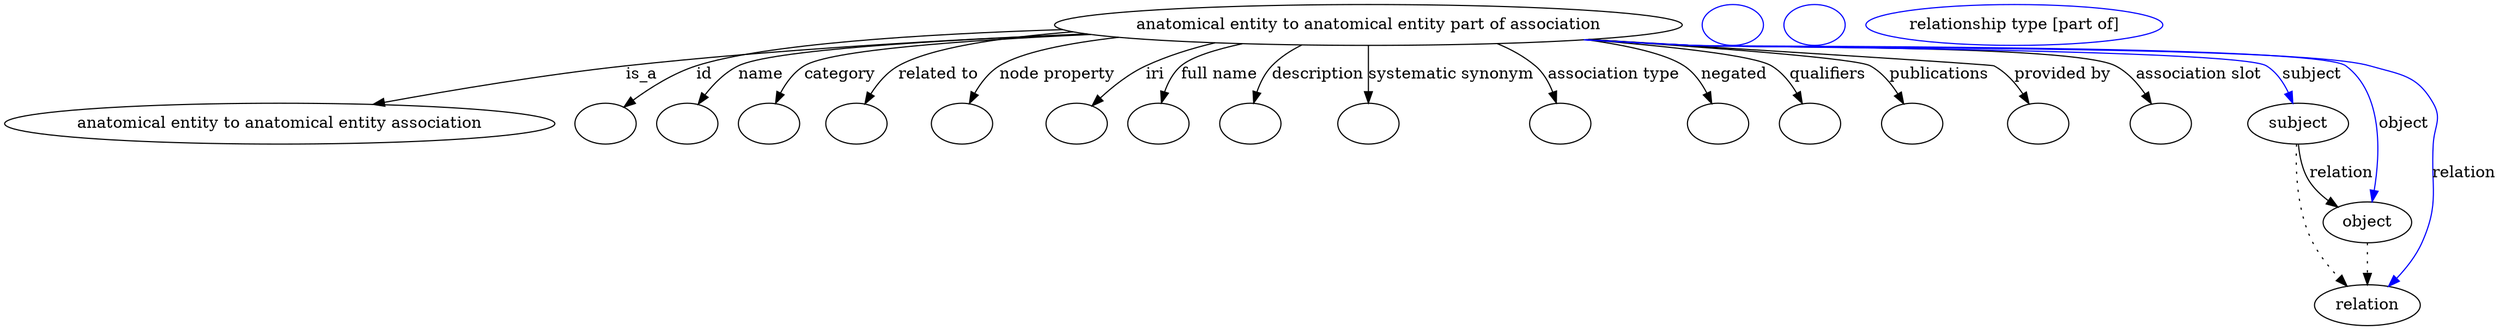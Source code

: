 digraph {
	graph [bb="0,0,1818,281"];
	node [label="\N"];
	"anatomical entity to anatomical entity part of association"	 [height=0.5,
		label="anatomical entity to anatomical entity part of association",
		pos="1002.2,263",
		width=5.8539];
	"anatomical entity to anatomical entity association"	 [height=0.5,
		pos="185.2,177",
		width=5.1445];
	"anatomical entity to anatomical entity part of association" -> "anatomical entity to anatomical entity association"	 [label=is_a,
		lp="461.48,220",
		pos="e,259.48,193.55 807.3,256.1 701.24,250.89 567.91,241.98 449.65,227 388.9,219.31 321.05,206.39 269.28,195.61"];
	id	 [color=black,
		height=0.5,
		label="",
		pos="415.2,177",
		width=0.75];
	"anatomical entity to anatomical entity part of association" -> id	 [color=black,
		label=id,
		lp="517.65,220",
		pos="e,434.46,190.03 804.85,256.6 693.17,251.4 565.31,242.32 511.31,227 486.9,220.07 461.52,206.56 442.98,195.33",
		style=solid];
	name	 [color=black,
		height=0.5,
		label="",
		pos="487.2,177",
		width=0.75];
	"anatomical entity to anatomical entity part of association" -> name	 [color=black,
		label=name,
		lp="566.36,220",
		pos="e,501.78,192.62 822.43,253.6 707.9,246.76 576.39,236.97 550.88,227 535.35,220.93 520.54,209.75 509.12,199.5",
		style=solid];
	category	 [color=black,
		height=0.5,
		label="",
		pos="559.2,177",
		width=0.75];
	"anatomical entity to anatomical entity part of association" -> category	 [color=black,
		label=category,
		lp="625.3,220",
		pos="e,568.53,193.97 824.28,253.3 726.68,246.86 621.38,237.66 601.01,227 590.26,221.38 581.18,211.7 574.26,202.34",
		style=solid];
	"related to"	 [color=black,
		height=0.5,
		label="",
		pos="631.2,177",
		width=0.75];
	"anatomical entity to anatomical entity part of association" -> "related to"	 [color=black,
		label="related to",
		lp="694.44,220",
		pos="e,639.14,194.35 840.1,251.42 762.69,244.82 683.44,236.07 667.73,227 658.09,221.44 650.28,212.2 644.39,203.17",
		style=solid];
	"node property"	 [color=black,
		height=0.5,
		label="",
		pos="704.2,177",
		width=0.75];
	"anatomical entity to anatomical entity part of association" -> "node property"	 [color=black,
		label="node property",
		lp="777.27,220",
		pos="e,711.56,194.7 839.2,251.56 795.99,246.16 756.3,238.32 738.06,227 729.07,221.42 721.9,212.47 716.52,203.67",
		style=solid];
	iri	 [color=black,
		height=0.5,
		label="",
		pos="776.2,177",
		width=0.75];
	"anatomical entity to anatomical entity part of association" -> iri	 [color=black,
		label=iri,
		lp="850.42,220",
		pos="e,792.18,191.84 902.92,247.07 882.83,242.03 862.22,235.47 843.76,227 828.03,219.78 812.37,208.52 800.09,198.5",
		style=solid];
	"full name"	 [color=black,
		height=0.5,
		label="",
		pos="848.2,177",
		width=0.75];
	"anatomical entity to anatomical entity part of association" -> "full name"	 [color=black,
		label="full name",
		lp="897.83,220",
		pos="e,852.3,195.08 920.15,246.38 898.7,240.76 879.26,234.09 870.94,227 864.06,221.13 859.15,212.75 855.7,204.51",
		style=solid];
	description	 [color=black,
		height=0.5,
		label="",
		pos="920.2,177",
		width=0.75];
	"anatomical entity to anatomical entity part of association" -> description	 [color=black,
		label=description,
		lp="967.3,220",
		pos="e,922.54,195.26 958.05,245.21 949.84,240.3 941.99,234.27 935.99,227 930.84,220.75 927.36,212.8 925.02,205.09",
		style=solid];
	"systematic synonym"	 [color=black,
		height=0.5,
		label="",
		pos="1002.2,177",
		width=0.75];
	"anatomical entity to anatomical entity part of association" -> "systematic synonym"	 [color=black,
		label="systematic synonym",
		lp="1059.2,220",
		pos="e,1002.2,195.21 1002.2,244.76 1002.2,233.36 1002.2,218.43 1002.2,205.49",
		style=solid];
	"association type"	 [color=black,
		height=0.5,
		label="",
		pos="1139.2,177",
		width=0.75];
	"anatomical entity to anatomical entity part of association" -> "association type"	 [color=black,
		label="association type",
		lp="1173.1,220",
		pos="e,1135.3,194.95 1085.6,246.35 1097.1,241.47 1108.1,235.16 1117.2,227 1123.8,221.07 1128.6,212.76 1131.9,204.63",
		style=solid];
	negated	 [color=black,
		height=0.5,
		label="",
		pos="1249.2,177",
		width=0.75];
	"anatomical entity to anatomical entity part of association" -> negated	 [color=black,
		label=negated,
		lp="1257,220",
		pos="e,1244,195.02 1143.9,249.65 1177.8,244.26 1208.3,236.91 1222.2,227 1230,221.43 1235.8,212.86 1240,204.39",
		style=solid];
	qualifiers	 [color=black,
		height=0.5,
		label="",
		pos="1321.2,177",
		width=0.75];
	"anatomical entity to anatomical entity part of association" -> qualifiers	 [color=black,
		label=qualifiers,
		lp="1325.3,220",
		pos="e,1312.7,194.28 1171.1,252.15 1218.6,246.75 1262.9,238.75 1283.2,227 1293.1,221.29 1301.2,211.91 1307.4,202.8",
		style=solid];
	publications	 [color=black,
		height=0.5,
		label="",
		pos="1394.2,177",
		width=0.75];
	"anatomical entity to anatomical entity part of association" -> publications	 [color=black,
		label=publications,
		lp="1405.4,220",
		pos="e,1385.5,194.39 1152.6,250.34 1244.4,242.16 1345.9,232.13 1355.2,227 1365.3,221.43 1373.6,212.07 1380,202.94",
		style=solid];
	"provided by"	 [color=black,
		height=0.5,
		label="",
		pos="1485.2,177",
		width=0.75];
	"anatomical entity to anatomical entity part of association" -> "provided by"	 [color=black,
		label="provided by",
		lp="1493.8,220",
		pos="e,1475.8,194.01 1154.6,250.53 1177.2,248.67 1200.3,246.79 1222.2,245 1271.3,240.99 1399.4,249.61 1443.2,227 1454,221.42 1463.1,211.75 \
1470.1,202.39",
		style=solid];
	"association slot"	 [color=black,
		height=0.5,
		label="",
		pos="1575.2,177",
		width=0.75];
	"anatomical entity to anatomical entity part of association" -> "association slot"	 [color=black,
		label="association slot",
		lp="1593.2,220",
		pos="e,1565.2,194.12 1151.9,250.28 1175.4,248.42 1199.5,246.59 1222.2,245 1256.5,242.6 1500.3,242.07 1531.2,227 1542.5,221.51 1552.1,\
211.72 1559.4,202.25",
		style=solid];
	subject	 [height=0.5,
		pos="1668.2,177",
		width=0.97656];
	"anatomical entity to anatomical entity part of association" -> subject	 [color=blue,
		label=subject,
		lp="1674,220",
		pos="e,1663.1,194.98 1149.8,250.14 1174,248.26 1198.8,246.46 1222.2,245 1268.6,242.1 1600.6,251.36 1640.2,227 1648.7,221.79 1654.8,213.04 \
1659.1,204.3",
		style=solid];
	object	 [height=0.5,
		pos="1723.2,91",
		width=0.88096];
	"anatomical entity to anatomical entity part of association" -> object	 [color=blue,
		label=object,
		lp="1747.3,177",
		pos="e,1726.7,109.31 1149.2,250.08 1173.6,248.19 1198.6,246.41 1222.2,245 1248.6,243.42 1676.3,241.9 1698.2,227 1731.7,204.17 1731.9,\
152.26 1728.1,119.58",
		style=solid];
	relation	 [height=0.5,
		pos="1723.2,18",
		width=1.031];
	"anatomical entity to anatomical entity part of association" -> relation	 [color=blue,
		label=relation,
		lp="1796.6,134",
		pos="e,1739.4,34.261 1148.9,250.06 1173.3,248.17 1198.5,246.4 1222.2,245 1277.5,241.74 1667.5,244 1720.2,227 1744.6,219.13 1756.1,217.61 \
1768.2,195 1776.5,179.48 1778,111.54 1764.2,73 1760.2,61.839 1753.1,51.042 1746,42.015",
		style=solid];
	subject -> object	 [label=relation,
		lp="1704.6,134",
		pos="e,1702.7,105.22 1670.8,158.86 1672.8,148.88 1676.4,136.62 1682.4,127 1685.9,121.55 1690.4,116.45 1695.1,111.89"];
	subject -> relation	 [pos="e,1707.6,34.504 1667.8,158.94 1667.9,137.58 1670.1,101.32 1682.2,73 1686.8,62.095 1694.1,51.356 1701.2,42.302",
		style=dotted];
	"anatomical entity to anatomical entity part of association subject"	 [color=blue,
		height=0.5,
		label="",
		pos="1258.2,263",
		width=0.75];
	object -> relation	 [pos="e,1723.2,36.09 1723.2,72.955 1723.2,64.883 1723.2,55.176 1723.2,46.182",
		style=dotted];
	"anatomical entity to anatomical entity part of association object"	 [color=blue,
		height=0.5,
		label="",
		pos="1330.2,263",
		width=0.75];
	"anatomical entity to anatomical entity part of association relation"	 [color=blue,
		height=0.5,
		label="relationship type [part of]",
		pos="1476.2,263",
		width=2.7978];
}
